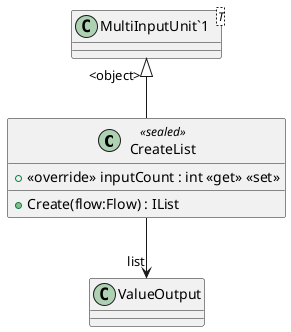 @startuml
class CreateList <<sealed>> {
    + <<override>> inputCount : int <<get>> <<set>>
    + Create(flow:Flow) : IList
}
class "MultiInputUnit`1"<T> {
}
"MultiInputUnit`1" "<object>" <|-- CreateList
CreateList --> "list" ValueOutput
@enduml
